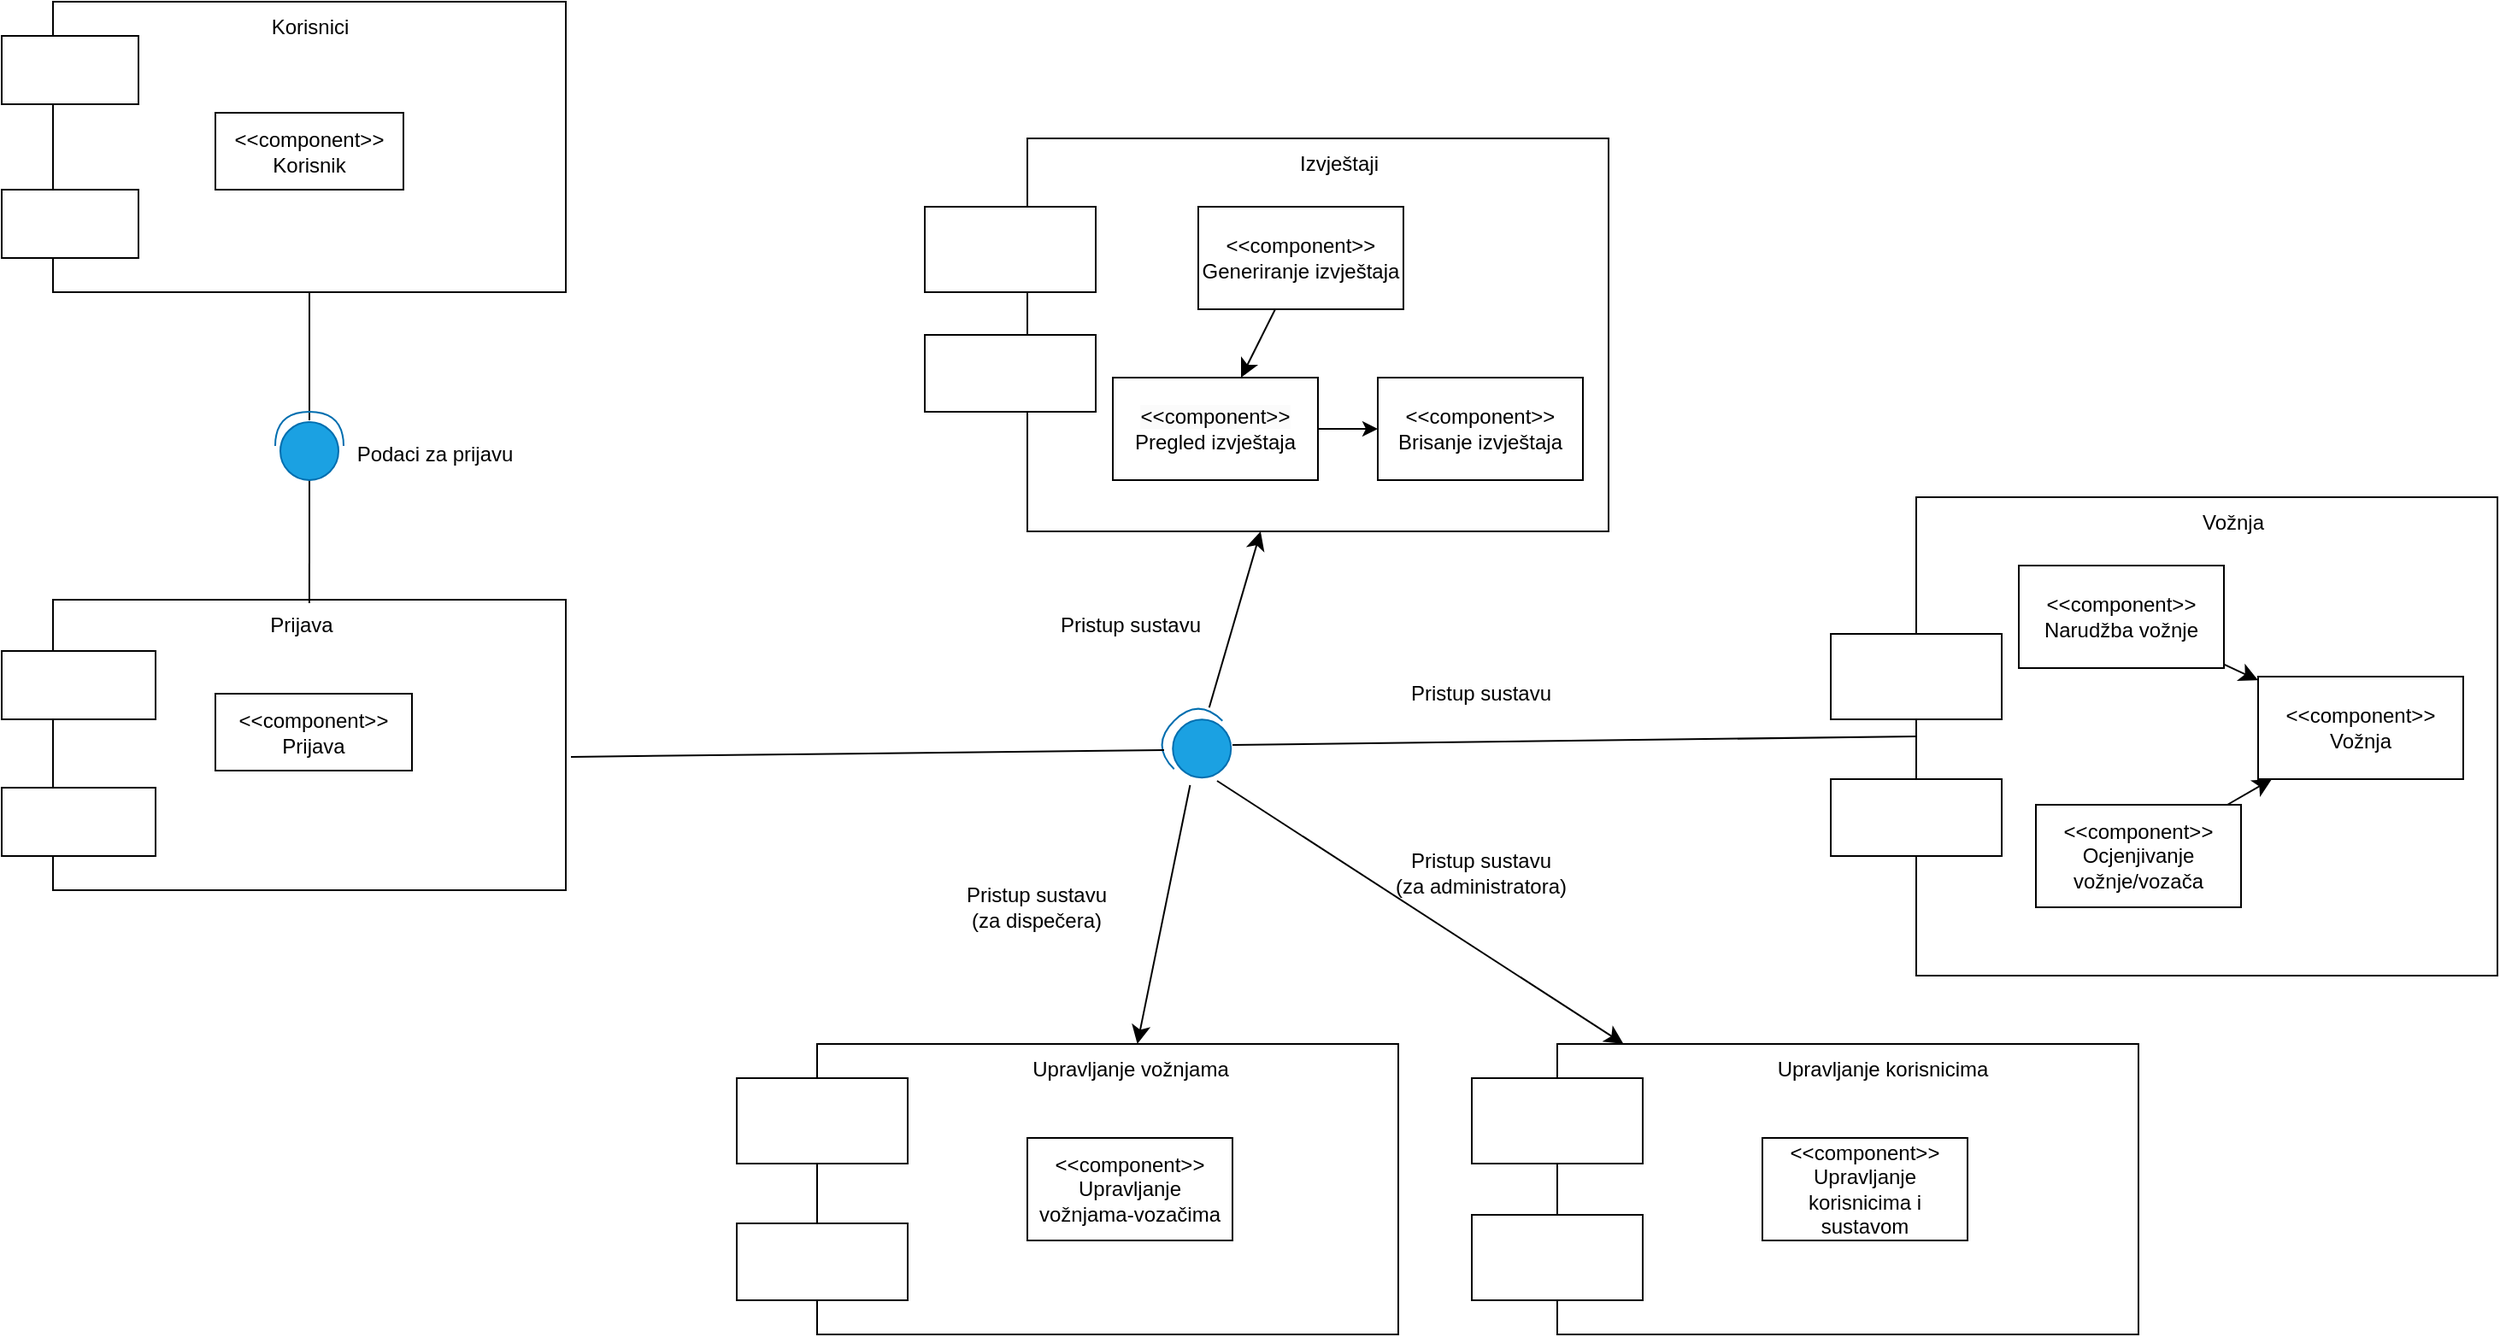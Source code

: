 <mxfile version="25.0.3">
  <diagram name="Page-1" id="1hfMfTK2yjsWsucCjEhh">
    <mxGraphModel dx="954" dy="511" grid="1" gridSize="10" guides="1" tooltips="1" connect="1" arrows="1" fold="1" page="1" pageScale="1" pageWidth="827" pageHeight="1169" math="0" shadow="0">
      <root>
        <mxCell id="0" />
        <mxCell id="1" parent="0" />
        <mxCell id="CAX5XdgEWYL_8YnyTvap-11" value="" style="rounded=0;whiteSpace=wrap;html=1;" parent="1" vertex="1">
          <mxGeometry x="40" y="40" width="300" height="170" as="geometry" />
        </mxCell>
        <mxCell id="CAX5XdgEWYL_8YnyTvap-12" value="" style="rounded=0;whiteSpace=wrap;html=1;" parent="1" vertex="1">
          <mxGeometry x="10" y="60" width="80" height="40" as="geometry" />
        </mxCell>
        <mxCell id="CAX5XdgEWYL_8YnyTvap-13" value="" style="rounded=0;whiteSpace=wrap;html=1;" parent="1" vertex="1">
          <mxGeometry x="10" y="150" width="80" height="40" as="geometry" />
        </mxCell>
        <mxCell id="CAX5XdgEWYL_8YnyTvap-14" value="&amp;lt;&amp;lt;component&amp;gt;&amp;gt;&lt;br&gt;Korisnik" style="rounded=0;whiteSpace=wrap;html=1;" parent="1" vertex="1">
          <mxGeometry x="135" y="105" width="110" height="45" as="geometry" />
        </mxCell>
        <mxCell id="CAX5XdgEWYL_8YnyTvap-15" value="Korisnici" style="text;html=1;align=center;verticalAlign=middle;resizable=0;points=[];autosize=1;strokeColor=none;fillColor=none;" parent="1" vertex="1">
          <mxGeometry x="155" y="40" width="70" height="30" as="geometry" />
        </mxCell>
        <mxCell id="CAX5XdgEWYL_8YnyTvap-16" value="" style="rounded=0;whiteSpace=wrap;html=1;" parent="1" vertex="1">
          <mxGeometry x="40" y="390" width="300" height="170" as="geometry" />
        </mxCell>
        <mxCell id="CAX5XdgEWYL_8YnyTvap-21" value="" style="endArrow=none;html=1;rounded=0;entryX=0.5;entryY=1;entryDx=0;entryDy=0;exitX=1;exitY=0.5;exitDx=0;exitDy=0;exitPerimeter=0;" parent="1" target="CAX5XdgEWYL_8YnyTvap-11" edge="1">
          <mxGeometry width="50" height="50" relative="1" as="geometry">
            <mxPoint x="190" y="285" as="sourcePoint" />
            <mxPoint x="310" y="280" as="targetPoint" />
          </mxGeometry>
        </mxCell>
        <mxCell id="CAX5XdgEWYL_8YnyTvap-22" value="" style="endArrow=none;html=1;rounded=0;entryX=0;entryY=0.5;entryDx=0;entryDy=0;entryPerimeter=0;exitX=0.583;exitY=0.067;exitDx=0;exitDy=0;exitPerimeter=0;" parent="1" source="CAX5XdgEWYL_8YnyTvap-42" target="CAX5XdgEWYL_8YnyTvap-68" edge="1">
          <mxGeometry width="50" height="50" relative="1" as="geometry">
            <mxPoint x="190" y="380" as="sourcePoint" />
            <mxPoint x="190" y="320" as="targetPoint" />
          </mxGeometry>
        </mxCell>
        <mxCell id="CAX5XdgEWYL_8YnyTvap-24" value="Podaci za prijavu" style="text;html=1;align=center;verticalAlign=middle;resizable=0;points=[];autosize=1;strokeColor=none;fillColor=none;" parent="1" vertex="1">
          <mxGeometry x="207.5" y="290" width="110" height="30" as="geometry" />
        </mxCell>
        <mxCell id="CAX5XdgEWYL_8YnyTvap-25" value="" style="rounded=0;whiteSpace=wrap;html=1;" parent="1" vertex="1">
          <mxGeometry x="10" y="420" width="90" height="40" as="geometry" />
        </mxCell>
        <mxCell id="CAX5XdgEWYL_8YnyTvap-26" value="" style="rounded=0;whiteSpace=wrap;html=1;" parent="1" vertex="1">
          <mxGeometry x="10" y="500" width="90" height="40" as="geometry" />
        </mxCell>
        <mxCell id="CAX5XdgEWYL_8YnyTvap-27" value="&amp;lt;&amp;lt;component&amp;gt;&amp;gt;&lt;br&gt;Prijava" style="rounded=0;whiteSpace=wrap;html=1;" parent="1" vertex="1">
          <mxGeometry x="135" y="445" width="115" height="45" as="geometry" />
        </mxCell>
        <mxCell id="CAX5XdgEWYL_8YnyTvap-42" value="Prijava" style="text;html=1;align=center;verticalAlign=middle;resizable=0;points=[];autosize=1;strokeColor=none;fillColor=none;" parent="1" vertex="1">
          <mxGeometry x="155" y="390" width="60" height="30" as="geometry" />
        </mxCell>
        <mxCell id="bg64vVWG6fBi2YdcmEhS-18" style="edgeStyle=none;curved=1;rounded=0;orthogonalLoop=1;jettySize=auto;html=1;fontSize=12;startSize=8;endSize=8;" parent="1" source="CAX5XdgEWYL_8YnyTvap-47" target="bg64vVWG6fBi2YdcmEhS-11" edge="1">
          <mxGeometry relative="1" as="geometry" />
        </mxCell>
        <mxCell id="bg64vVWG6fBi2YdcmEhS-24" style="edgeStyle=none;curved=1;rounded=0;orthogonalLoop=1;jettySize=auto;html=1;fontSize=12;startSize=8;endSize=8;" parent="1" source="CAX5XdgEWYL_8YnyTvap-47" target="bg64vVWG6fBi2YdcmEhS-19" edge="1">
          <mxGeometry relative="1" as="geometry" />
        </mxCell>
        <mxCell id="CAX5XdgEWYL_8YnyTvap-47" value="" style="shape=providedRequiredInterface;html=1;verticalLabelPosition=bottom;sketch=0;direction=west;rotation=45;fillColor=#1ba1e2;fontColor=#ffffff;strokeColor=#006EAF;" parent="1" vertex="1">
          <mxGeometry x="690" y="455" width="40" height="40" as="geometry" />
        </mxCell>
        <mxCell id="CAX5XdgEWYL_8YnyTvap-48" value="" style="endArrow=none;html=1;rounded=0;exitX=1.01;exitY=0.541;exitDx=0;exitDy=0;exitPerimeter=0;entryX=0.801;entryY=0.093;entryDx=0;entryDy=0;entryPerimeter=0;" parent="1" source="CAX5XdgEWYL_8YnyTvap-16" target="CAX5XdgEWYL_8YnyTvap-47" edge="1">
          <mxGeometry width="50" height="50" relative="1" as="geometry">
            <mxPoint x="620" y="330" as="sourcePoint" />
            <mxPoint x="870" y="430" as="targetPoint" />
          </mxGeometry>
        </mxCell>
        <mxCell id="CAX5XdgEWYL_8YnyTvap-49" value="Pristup sustavu" style="text;html=1;align=center;verticalAlign=middle;resizable=0;points=[];autosize=1;strokeColor=none;fillColor=none;" parent="1" vertex="1">
          <mxGeometry x="820" y="430" width="110" height="30" as="geometry" />
        </mxCell>
        <mxCell id="CAX5XdgEWYL_8YnyTvap-51" value="" style="endArrow=none;html=1;rounded=0;entryX=0;entryY=0.5;entryDx=0;entryDy=0;" parent="1" target="bg64vVWG6fBi2YdcmEhS-5" edge="1">
          <mxGeometry width="50" height="50" relative="1" as="geometry">
            <mxPoint x="730" y="475" as="sourcePoint" />
            <mxPoint x="1142.0" y="892.06" as="targetPoint" />
          </mxGeometry>
        </mxCell>
        <mxCell id="CAX5XdgEWYL_8YnyTvap-68" value="" style="shape=providedRequiredInterface;html=1;verticalLabelPosition=bottom;sketch=0;direction=north;fillColor=#1ba1e2;fontColor=#ffffff;strokeColor=#006EAF;" parent="1" vertex="1">
          <mxGeometry x="170" y="280" width="40" height="40" as="geometry" />
        </mxCell>
        <mxCell id="bg64vVWG6fBi2YdcmEhS-5" value="" style="rounded=0;whiteSpace=wrap;html=1;" parent="1" vertex="1">
          <mxGeometry x="1130" y="330" width="340" height="280" as="geometry" />
        </mxCell>
        <mxCell id="bg64vVWG6fBi2YdcmEhS-6" value="" style="rounded=0;whiteSpace=wrap;html=1;" parent="1" vertex="1">
          <mxGeometry x="1080" y="410" width="100" height="50" as="geometry" />
        </mxCell>
        <mxCell id="bg64vVWG6fBi2YdcmEhS-7" value="" style="rounded=0;whiteSpace=wrap;html=1;" parent="1" vertex="1">
          <mxGeometry x="1080" y="495" width="100" height="45" as="geometry" />
        </mxCell>
        <mxCell id="bg64vVWG6fBi2YdcmEhS-30" style="edgeStyle=none;curved=1;rounded=0;orthogonalLoop=1;jettySize=auto;html=1;fontSize=12;startSize=8;endSize=8;" parent="1" source="bg64vVWG6fBi2YdcmEhS-8" target="bg64vVWG6fBi2YdcmEhS-27" edge="1">
          <mxGeometry relative="1" as="geometry" />
        </mxCell>
        <mxCell id="bg64vVWG6fBi2YdcmEhS-8" value="&amp;lt;&amp;lt;component&amp;gt;&amp;gt;&lt;br&gt;Narudžba vožnje" style="rounded=0;whiteSpace=wrap;html=1;" parent="1" vertex="1">
          <mxGeometry x="1190" y="370" width="120" height="60" as="geometry" />
        </mxCell>
        <mxCell id="bg64vVWG6fBi2YdcmEhS-9" value="&lt;blockquote style=&quot;margin: 0 0 0 40px; border: none; padding: 0px;&quot;&gt;Vožnja&lt;/blockquote&gt;" style="text;html=1;align=center;verticalAlign=middle;resizable=0;points=[];autosize=1;strokeColor=none;fillColor=none;" parent="1" vertex="1">
          <mxGeometry x="1245" y="330" width="100" height="30" as="geometry" />
        </mxCell>
        <mxCell id="bg64vVWG6fBi2YdcmEhS-11" value="" style="rounded=0;whiteSpace=wrap;html=1;" parent="1" vertex="1">
          <mxGeometry x="487" y="650" width="340" height="170" as="geometry" />
        </mxCell>
        <mxCell id="bg64vVWG6fBi2YdcmEhS-12" value="" style="rounded=0;whiteSpace=wrap;html=1;" parent="1" vertex="1">
          <mxGeometry x="440" y="670" width="100" height="50" as="geometry" />
        </mxCell>
        <mxCell id="bg64vVWG6fBi2YdcmEhS-13" value="" style="rounded=0;whiteSpace=wrap;html=1;" parent="1" vertex="1">
          <mxGeometry x="440" y="755" width="100" height="45" as="geometry" />
        </mxCell>
        <mxCell id="bg64vVWG6fBi2YdcmEhS-14" value="&amp;lt;&amp;lt;component&amp;gt;&amp;gt;&lt;br&gt;Upravljanje vožnjama-vozačima" style="rounded=0;whiteSpace=wrap;html=1;" parent="1" vertex="1">
          <mxGeometry x="610" y="705" width="120" height="60" as="geometry" />
        </mxCell>
        <mxCell id="bg64vVWG6fBi2YdcmEhS-15" value="&lt;blockquote style=&quot;margin: 0 0 0 40px; border: none; padding: 0px;&quot;&gt;Upravljanje vožnjama&lt;/blockquote&gt;" style="text;html=1;align=center;verticalAlign=middle;resizable=0;points=[];autosize=1;strokeColor=none;fillColor=none;" parent="1" vertex="1">
          <mxGeometry x="560" y="650" width="180" height="30" as="geometry" />
        </mxCell>
        <mxCell id="bg64vVWG6fBi2YdcmEhS-17" value="Pristup sustavu&lt;br&gt;(za dispečera)" style="text;html=1;align=center;verticalAlign=middle;resizable=0;points=[];autosize=1;strokeColor=none;fillColor=none;" parent="1" vertex="1">
          <mxGeometry x="560" y="550" width="110" height="40" as="geometry" />
        </mxCell>
        <mxCell id="bg64vVWG6fBi2YdcmEhS-19" value="" style="rounded=0;whiteSpace=wrap;html=1;" parent="1" vertex="1">
          <mxGeometry x="610" y="120" width="340" height="230" as="geometry" />
        </mxCell>
        <mxCell id="bg64vVWG6fBi2YdcmEhS-20" value="" style="rounded=0;whiteSpace=wrap;html=1;" parent="1" vertex="1">
          <mxGeometry x="550" y="160" width="100" height="50" as="geometry" />
        </mxCell>
        <mxCell id="bg64vVWG6fBi2YdcmEhS-21" value="" style="rounded=0;whiteSpace=wrap;html=1;" parent="1" vertex="1">
          <mxGeometry x="550" y="235" width="100" height="45" as="geometry" />
        </mxCell>
        <mxCell id="bg64vVWG6fBi2YdcmEhS-34" style="edgeStyle=none;curved=1;rounded=0;orthogonalLoop=1;jettySize=auto;html=1;fontSize=12;startSize=8;endSize=8;" parent="1" source="bg64vVWG6fBi2YdcmEhS-22" target="bg64vVWG6fBi2YdcmEhS-32" edge="1">
          <mxGeometry relative="1" as="geometry" />
        </mxCell>
        <mxCell id="bg64vVWG6fBi2YdcmEhS-22" value="&amp;lt;&amp;lt;component&amp;gt;&amp;gt;&lt;br&gt;Generiranje izvještaja" style="rounded=0;whiteSpace=wrap;html=1;" parent="1" vertex="1">
          <mxGeometry x="710" y="160" width="120" height="60" as="geometry" />
        </mxCell>
        <mxCell id="bg64vVWG6fBi2YdcmEhS-23" value="&lt;blockquote style=&quot;margin: 0 0 0 40px; border: none; padding: 0px;&quot;&gt;Izvještaji&lt;/blockquote&gt;" style="text;html=1;align=center;verticalAlign=middle;resizable=0;points=[];autosize=1;strokeColor=none;fillColor=none;" parent="1" vertex="1">
          <mxGeometry x="717" y="120" width="110" height="30" as="geometry" />
        </mxCell>
        <mxCell id="bg64vVWG6fBi2YdcmEhS-25" value="Pristup sustavu" style="text;html=1;align=center;verticalAlign=middle;resizable=0;points=[];autosize=1;strokeColor=none;fillColor=none;" parent="1" vertex="1">
          <mxGeometry x="615" y="390" width="110" height="30" as="geometry" />
        </mxCell>
        <mxCell id="bg64vVWG6fBi2YdcmEhS-31" style="edgeStyle=none;curved=1;rounded=0;orthogonalLoop=1;jettySize=auto;html=1;fontSize=12;startSize=8;endSize=8;" parent="1" source="bg64vVWG6fBi2YdcmEhS-26" target="bg64vVWG6fBi2YdcmEhS-27" edge="1">
          <mxGeometry relative="1" as="geometry" />
        </mxCell>
        <mxCell id="bg64vVWG6fBi2YdcmEhS-26" value="&amp;lt;&amp;lt;component&amp;gt;&amp;gt;&lt;br&gt;Ocjenjivanje vožnje/vozača" style="rounded=0;whiteSpace=wrap;html=1;" parent="1" vertex="1">
          <mxGeometry x="1200" y="510" width="120" height="60" as="geometry" />
        </mxCell>
        <mxCell id="bg64vVWG6fBi2YdcmEhS-27" value="&amp;lt;&amp;lt;component&amp;gt;&amp;gt;&lt;br&gt;Vožnja" style="rounded=0;whiteSpace=wrap;html=1;" parent="1" vertex="1">
          <mxGeometry x="1330" y="435" width="120" height="60" as="geometry" />
        </mxCell>
        <mxCell id="Gcis0wTOskmnv1iN0m-4-5" style="edgeStyle=orthogonalEdgeStyle;rounded=0;orthogonalLoop=1;jettySize=auto;html=1;exitX=1;exitY=0.5;exitDx=0;exitDy=0;entryX=0;entryY=0.5;entryDx=0;entryDy=0;" edge="1" parent="1" source="bg64vVWG6fBi2YdcmEhS-32" target="Gcis0wTOskmnv1iN0m-4-4">
          <mxGeometry relative="1" as="geometry" />
        </mxCell>
        <mxCell id="bg64vVWG6fBi2YdcmEhS-32" value="&lt;br&gt;&lt;span style=&quot;color: rgb(0, 0, 0); font-family: Helvetica; font-size: 12px; font-style: normal; font-variant-ligatures: normal; font-variant-caps: normal; font-weight: 400; letter-spacing: normal; orphans: 2; text-align: center; text-indent: 0px; text-transform: none; widows: 2; word-spacing: 0px; -webkit-text-stroke-width: 0px; white-space: normal; background-color: rgb(251, 251, 251); text-decoration-thickness: initial; text-decoration-style: initial; text-decoration-color: initial; display: inline !important; float: none;&quot;&gt;&amp;lt;&amp;lt;component&amp;gt;&amp;gt;&lt;/span&gt;&lt;br style=&quot;forced-color-adjust: none; color: rgb(0, 0, 0); font-family: Helvetica; font-size: 12px; font-style: normal; font-variant-ligatures: normal; font-variant-caps: normal; font-weight: 400; letter-spacing: normal; orphans: 2; text-align: center; text-indent: 0px; text-transform: none; widows: 2; word-spacing: 0px; -webkit-text-stroke-width: 0px; white-space: normal; background-color: rgb(251, 251, 251); text-decoration-thickness: initial; text-decoration-style: initial; text-decoration-color: initial;&quot;&gt;Pregled izvještaja&lt;div&gt;&lt;br/&gt;&lt;/div&gt;" style="rounded=0;whiteSpace=wrap;html=1;" parent="1" vertex="1">
          <mxGeometry x="660" y="260" width="120" height="60" as="geometry" />
        </mxCell>
        <mxCell id="Gcis0wTOskmnv1iN0m-4-4" value="&amp;lt;&amp;lt;component&amp;gt;&amp;gt;&lt;br&gt;Brisanje izvještaja" style="rounded=0;whiteSpace=wrap;html=1;" vertex="1" parent="1">
          <mxGeometry x="815" y="260" width="120" height="60" as="geometry" />
        </mxCell>
        <mxCell id="Gcis0wTOskmnv1iN0m-4-6" value="" style="rounded=0;whiteSpace=wrap;html=1;" vertex="1" parent="1">
          <mxGeometry x="920" y="650" width="340" height="170" as="geometry" />
        </mxCell>
        <mxCell id="Gcis0wTOskmnv1iN0m-4-8" style="edgeStyle=none;curved=1;rounded=0;orthogonalLoop=1;jettySize=auto;html=1;fontSize=12;startSize=8;endSize=8;exitX=-0.066;exitY=0.323;exitDx=0;exitDy=0;exitPerimeter=0;" edge="1" parent="1" source="CAX5XdgEWYL_8YnyTvap-47" target="Gcis0wTOskmnv1iN0m-4-6">
          <mxGeometry relative="1" as="geometry">
            <mxPoint x="715" y="508" as="sourcePoint" />
            <mxPoint x="684" y="660" as="targetPoint" />
          </mxGeometry>
        </mxCell>
        <mxCell id="Gcis0wTOskmnv1iN0m-4-9" value="Pristup sustavu&lt;br&gt;(za administratora)" style="text;html=1;align=center;verticalAlign=middle;resizable=0;points=[];autosize=1;strokeColor=none;fillColor=none;" vertex="1" parent="1">
          <mxGeometry x="815" y="530" width="120" height="40" as="geometry" />
        </mxCell>
        <mxCell id="Gcis0wTOskmnv1iN0m-4-10" value="" style="rounded=0;whiteSpace=wrap;html=1;" vertex="1" parent="1">
          <mxGeometry x="870" y="670" width="100" height="50" as="geometry" />
        </mxCell>
        <mxCell id="Gcis0wTOskmnv1iN0m-4-11" value="" style="rounded=0;whiteSpace=wrap;html=1;" vertex="1" parent="1">
          <mxGeometry x="870" y="750" width="100" height="50" as="geometry" />
        </mxCell>
        <mxCell id="Gcis0wTOskmnv1iN0m-4-12" value="&lt;blockquote style=&quot;margin: 0 0 0 40px; border: none; padding: 0px;&quot;&gt;Upravljanje korisnicima&lt;/blockquote&gt;" style="text;html=1;align=center;verticalAlign=middle;resizable=0;points=[];autosize=1;strokeColor=none;fillColor=none;" vertex="1" parent="1">
          <mxGeometry x="995" y="650" width="190" height="30" as="geometry" />
        </mxCell>
        <mxCell id="Gcis0wTOskmnv1iN0m-4-13" value="&amp;lt;&amp;lt;component&amp;gt;&amp;gt;&lt;br&gt;Upravljanje korisnicima i sustavom" style="rounded=0;whiteSpace=wrap;html=1;" vertex="1" parent="1">
          <mxGeometry x="1040" y="705" width="120" height="60" as="geometry" />
        </mxCell>
      </root>
    </mxGraphModel>
  </diagram>
</mxfile>
